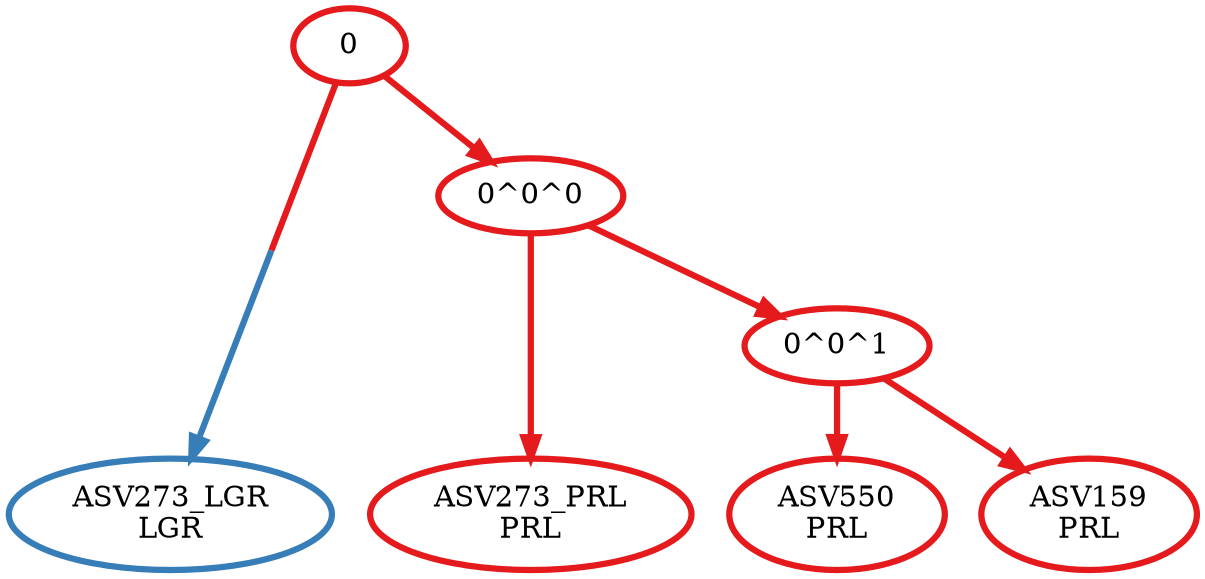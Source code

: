 digraph T {
	{
		rank=same
		6 [penwidth=3,colorscheme=set19,color=2,label="ASV273_LGR\nLGR"]
		5 [penwidth=3,colorscheme=set19,color=1,label="ASV550\nPRL"]
		4 [penwidth=3,colorscheme=set19,color=1,label="ASV159\nPRL"]
		2 [penwidth=3,colorscheme=set19,color=1,label="ASV273_PRL\nPRL"]
	}
	3 [penwidth=3,colorscheme=set19,color=1,label="0^0^1"]
	1 [penwidth=3,colorscheme=set19,color=1,label="0^0^0"]
	0 [penwidth=3,colorscheme=set19,color=1,label="0"]
	3 -> 5 [penwidth=3,colorscheme=set19,color=1]
	3 -> 4 [penwidth=3,colorscheme=set19,color=1]
	1 -> 3 [penwidth=3,colorscheme=set19,color=1]
	1 -> 2 [penwidth=3,colorscheme=set19,color=1]
	0 -> 6 [penwidth=3,colorscheme=set19,color="1;0.5:2"]
	0 -> 1 [penwidth=3,colorscheme=set19,color=1]
}
